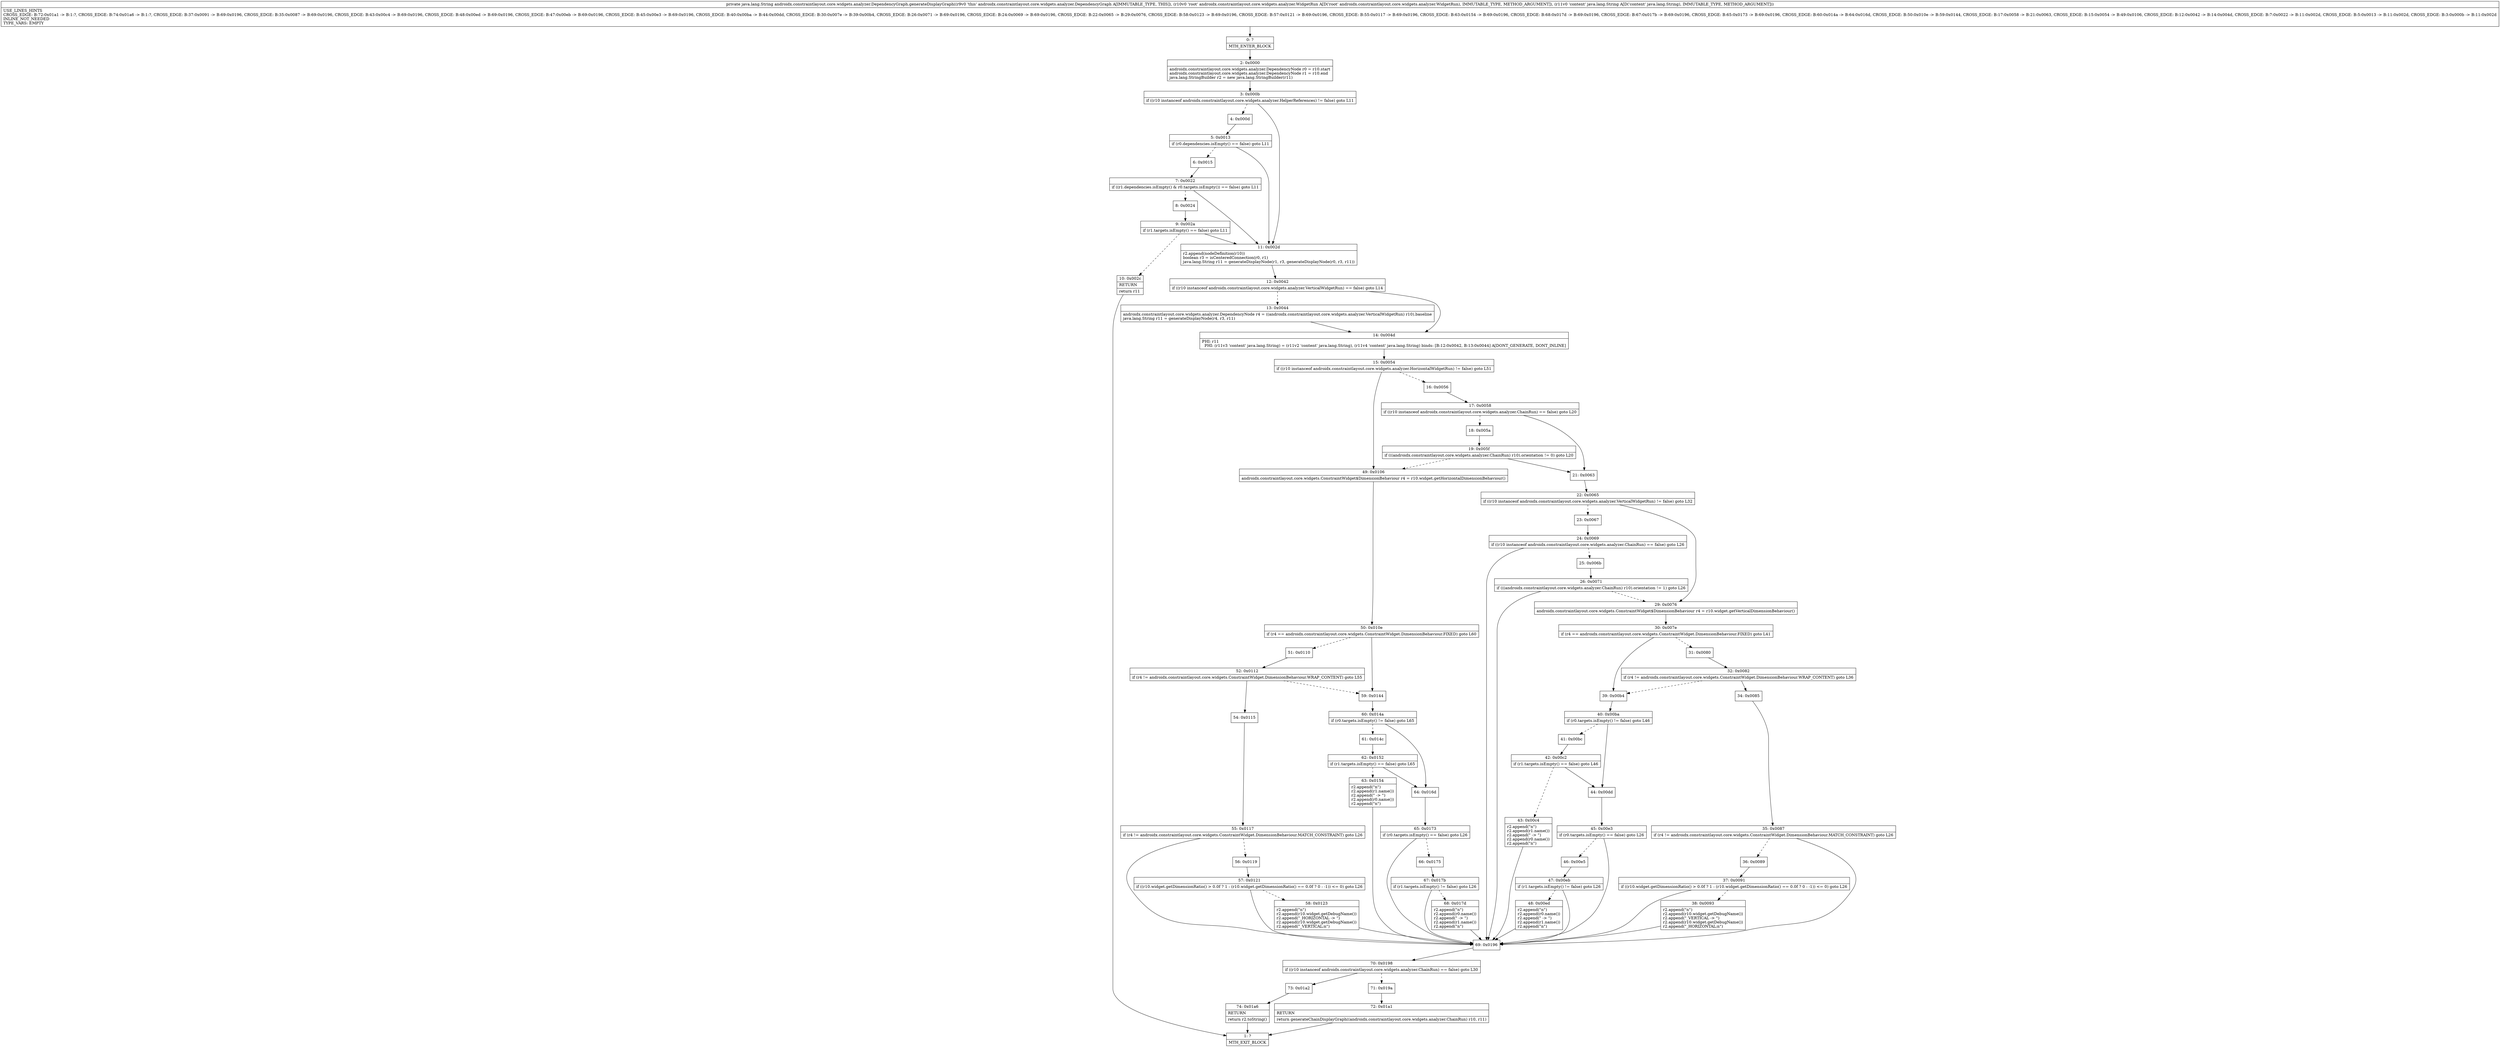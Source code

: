 digraph "CFG forandroidx.constraintlayout.core.widgets.analyzer.DependencyGraph.generateDisplayGraph(Landroidx\/constraintlayout\/core\/widgets\/analyzer\/WidgetRun;Ljava\/lang\/String;)Ljava\/lang\/String;" {
Node_0 [shape=record,label="{0\:\ ?|MTH_ENTER_BLOCK\l}"];
Node_2 [shape=record,label="{2\:\ 0x0000|androidx.constraintlayout.core.widgets.analyzer.DependencyNode r0 = r10.start\landroidx.constraintlayout.core.widgets.analyzer.DependencyNode r1 = r10.end\ljava.lang.StringBuilder r2 = new java.lang.StringBuilder(r11)\l}"];
Node_3 [shape=record,label="{3\:\ 0x000b|if ((r10 instanceof androidx.constraintlayout.core.widgets.analyzer.HelperReferences) != false) goto L11\l}"];
Node_4 [shape=record,label="{4\:\ 0x000d}"];
Node_5 [shape=record,label="{5\:\ 0x0013|if (r0.dependencies.isEmpty() == false) goto L11\l}"];
Node_6 [shape=record,label="{6\:\ 0x0015}"];
Node_7 [shape=record,label="{7\:\ 0x0022|if ((r1.dependencies.isEmpty() & r0.targets.isEmpty()) == false) goto L11\l}"];
Node_8 [shape=record,label="{8\:\ 0x0024}"];
Node_9 [shape=record,label="{9\:\ 0x002a|if (r1.targets.isEmpty() == false) goto L11\l}"];
Node_10 [shape=record,label="{10\:\ 0x002c|RETURN\l|return r11\l}"];
Node_1 [shape=record,label="{1\:\ ?|MTH_EXIT_BLOCK\l}"];
Node_11 [shape=record,label="{11\:\ 0x002d|r2.append(nodeDefinition(r10))\lboolean r3 = isCenteredConnection(r0, r1)\ljava.lang.String r11 = generateDisplayNode(r1, r3, generateDisplayNode(r0, r3, r11))\l}"];
Node_12 [shape=record,label="{12\:\ 0x0042|if ((r10 instanceof androidx.constraintlayout.core.widgets.analyzer.VerticalWidgetRun) == false) goto L14\l}"];
Node_13 [shape=record,label="{13\:\ 0x0044|androidx.constraintlayout.core.widgets.analyzer.DependencyNode r4 = ((androidx.constraintlayout.core.widgets.analyzer.VerticalWidgetRun) r10).baseline\ljava.lang.String r11 = generateDisplayNode(r4, r3, r11)\l}"];
Node_14 [shape=record,label="{14\:\ 0x004d|PHI: r11 \l  PHI: (r11v3 'content' java.lang.String) = (r11v2 'content' java.lang.String), (r11v4 'content' java.lang.String) binds: [B:12:0x0042, B:13:0x0044] A[DONT_GENERATE, DONT_INLINE]\l}"];
Node_15 [shape=record,label="{15\:\ 0x0054|if ((r10 instanceof androidx.constraintlayout.core.widgets.analyzer.HorizontalWidgetRun) != false) goto L51\l}"];
Node_16 [shape=record,label="{16\:\ 0x0056}"];
Node_17 [shape=record,label="{17\:\ 0x0058|if ((r10 instanceof androidx.constraintlayout.core.widgets.analyzer.ChainRun) == false) goto L20\l}"];
Node_18 [shape=record,label="{18\:\ 0x005a}"];
Node_19 [shape=record,label="{19\:\ 0x005f|if (((androidx.constraintlayout.core.widgets.analyzer.ChainRun) r10).orientation != 0) goto L20\l}"];
Node_21 [shape=record,label="{21\:\ 0x0063}"];
Node_22 [shape=record,label="{22\:\ 0x0065|if ((r10 instanceof androidx.constraintlayout.core.widgets.analyzer.VerticalWidgetRun) != false) goto L32\l}"];
Node_23 [shape=record,label="{23\:\ 0x0067}"];
Node_24 [shape=record,label="{24\:\ 0x0069|if ((r10 instanceof androidx.constraintlayout.core.widgets.analyzer.ChainRun) == false) goto L26\l}"];
Node_25 [shape=record,label="{25\:\ 0x006b}"];
Node_26 [shape=record,label="{26\:\ 0x0071|if (((androidx.constraintlayout.core.widgets.analyzer.ChainRun) r10).orientation != 1) goto L26\l}"];
Node_69 [shape=record,label="{69\:\ 0x0196}"];
Node_70 [shape=record,label="{70\:\ 0x0198|if ((r10 instanceof androidx.constraintlayout.core.widgets.analyzer.ChainRun) == false) goto L30\l}"];
Node_71 [shape=record,label="{71\:\ 0x019a}"];
Node_72 [shape=record,label="{72\:\ 0x01a1|RETURN\l|return generateChainDisplayGraph((androidx.constraintlayout.core.widgets.analyzer.ChainRun) r10, r11)\l}"];
Node_73 [shape=record,label="{73\:\ 0x01a2}"];
Node_74 [shape=record,label="{74\:\ 0x01a6|RETURN\l|return r2.toString()\l}"];
Node_29 [shape=record,label="{29\:\ 0x0076|androidx.constraintlayout.core.widgets.ConstraintWidget$DimensionBehaviour r4 = r10.widget.getVerticalDimensionBehaviour()\l}"];
Node_30 [shape=record,label="{30\:\ 0x007e|if (r4 == androidx.constraintlayout.core.widgets.ConstraintWidget.DimensionBehaviour.FIXED) goto L41\l}"];
Node_31 [shape=record,label="{31\:\ 0x0080}"];
Node_32 [shape=record,label="{32\:\ 0x0082|if (r4 != androidx.constraintlayout.core.widgets.ConstraintWidget.DimensionBehaviour.WRAP_CONTENT) goto L36\l}"];
Node_34 [shape=record,label="{34\:\ 0x0085}"];
Node_35 [shape=record,label="{35\:\ 0x0087|if (r4 != androidx.constraintlayout.core.widgets.ConstraintWidget.DimensionBehaviour.MATCH_CONSTRAINT) goto L26\l}"];
Node_36 [shape=record,label="{36\:\ 0x0089}"];
Node_37 [shape=record,label="{37\:\ 0x0091|if ((r10.widget.getDimensionRatio() \> 0.0f ? 1 : (r10.widget.getDimensionRatio() == 0.0f ? 0 : \-1)) \<= 0) goto L26\l}"];
Node_38 [shape=record,label="{38\:\ 0x0093|r2.append(\"n\")\lr2.append(r10.widget.getDebugName())\lr2.append(\"_VERTICAL \-\> \")\lr2.append(r10.widget.getDebugName())\lr2.append(\"_HORIZONTAL;n\")\l}"];
Node_39 [shape=record,label="{39\:\ 0x00b4}"];
Node_40 [shape=record,label="{40\:\ 0x00ba|if (r0.targets.isEmpty() != false) goto L46\l}"];
Node_41 [shape=record,label="{41\:\ 0x00bc}"];
Node_42 [shape=record,label="{42\:\ 0x00c2|if (r1.targets.isEmpty() == false) goto L46\l}"];
Node_43 [shape=record,label="{43\:\ 0x00c4|r2.append(\"n\")\lr2.append(r1.name())\lr2.append(\" \-\> \")\lr2.append(r0.name())\lr2.append(\"n\")\l}"];
Node_44 [shape=record,label="{44\:\ 0x00dd}"];
Node_45 [shape=record,label="{45\:\ 0x00e3|if (r0.targets.isEmpty() == false) goto L26\l}"];
Node_46 [shape=record,label="{46\:\ 0x00e5}"];
Node_47 [shape=record,label="{47\:\ 0x00eb|if (r1.targets.isEmpty() != false) goto L26\l}"];
Node_48 [shape=record,label="{48\:\ 0x00ed|r2.append(\"n\")\lr2.append(r0.name())\lr2.append(\" \-\> \")\lr2.append(r1.name())\lr2.append(\"n\")\l}"];
Node_49 [shape=record,label="{49\:\ 0x0106|androidx.constraintlayout.core.widgets.ConstraintWidget$DimensionBehaviour r4 = r10.widget.getHorizontalDimensionBehaviour()\l}"];
Node_50 [shape=record,label="{50\:\ 0x010e|if (r4 == androidx.constraintlayout.core.widgets.ConstraintWidget.DimensionBehaviour.FIXED) goto L60\l}"];
Node_51 [shape=record,label="{51\:\ 0x0110}"];
Node_52 [shape=record,label="{52\:\ 0x0112|if (r4 != androidx.constraintlayout.core.widgets.ConstraintWidget.DimensionBehaviour.WRAP_CONTENT) goto L55\l}"];
Node_54 [shape=record,label="{54\:\ 0x0115}"];
Node_55 [shape=record,label="{55\:\ 0x0117|if (r4 != androidx.constraintlayout.core.widgets.ConstraintWidget.DimensionBehaviour.MATCH_CONSTRAINT) goto L26\l}"];
Node_56 [shape=record,label="{56\:\ 0x0119}"];
Node_57 [shape=record,label="{57\:\ 0x0121|if ((r10.widget.getDimensionRatio() \> 0.0f ? 1 : (r10.widget.getDimensionRatio() == 0.0f ? 0 : \-1)) \<= 0) goto L26\l}"];
Node_58 [shape=record,label="{58\:\ 0x0123|r2.append(\"n\")\lr2.append(r10.widget.getDebugName())\lr2.append(\"_HORIZONTAL \-\> \")\lr2.append(r10.widget.getDebugName())\lr2.append(\"_VERTICAL;n\")\l}"];
Node_59 [shape=record,label="{59\:\ 0x0144}"];
Node_60 [shape=record,label="{60\:\ 0x014a|if (r0.targets.isEmpty() != false) goto L65\l}"];
Node_61 [shape=record,label="{61\:\ 0x014c}"];
Node_62 [shape=record,label="{62\:\ 0x0152|if (r1.targets.isEmpty() == false) goto L65\l}"];
Node_63 [shape=record,label="{63\:\ 0x0154|r2.append(\"n\")\lr2.append(r1.name())\lr2.append(\" \-\> \")\lr2.append(r0.name())\lr2.append(\"n\")\l}"];
Node_64 [shape=record,label="{64\:\ 0x016d}"];
Node_65 [shape=record,label="{65\:\ 0x0173|if (r0.targets.isEmpty() == false) goto L26\l}"];
Node_66 [shape=record,label="{66\:\ 0x0175}"];
Node_67 [shape=record,label="{67\:\ 0x017b|if (r1.targets.isEmpty() != false) goto L26\l}"];
Node_68 [shape=record,label="{68\:\ 0x017d|r2.append(\"n\")\lr2.append(r0.name())\lr2.append(\" \-\> \")\lr2.append(r1.name())\lr2.append(\"n\")\l}"];
MethodNode[shape=record,label="{private java.lang.String androidx.constraintlayout.core.widgets.analyzer.DependencyGraph.generateDisplayGraph((r9v0 'this' androidx.constraintlayout.core.widgets.analyzer.DependencyGraph A[IMMUTABLE_TYPE, THIS]), (r10v0 'root' androidx.constraintlayout.core.widgets.analyzer.WidgetRun A[D('root' androidx.constraintlayout.core.widgets.analyzer.WidgetRun), IMMUTABLE_TYPE, METHOD_ARGUMENT]), (r11v0 'content' java.lang.String A[D('content' java.lang.String), IMMUTABLE_TYPE, METHOD_ARGUMENT]))  | USE_LINES_HINTS\lCROSS_EDGE: B:72:0x01a1 \-\> B:1:?, CROSS_EDGE: B:74:0x01a6 \-\> B:1:?, CROSS_EDGE: B:37:0x0091 \-\> B:69:0x0196, CROSS_EDGE: B:35:0x0087 \-\> B:69:0x0196, CROSS_EDGE: B:43:0x00c4 \-\> B:69:0x0196, CROSS_EDGE: B:48:0x00ed \-\> B:69:0x0196, CROSS_EDGE: B:47:0x00eb \-\> B:69:0x0196, CROSS_EDGE: B:45:0x00e3 \-\> B:69:0x0196, CROSS_EDGE: B:40:0x00ba \-\> B:44:0x00dd, CROSS_EDGE: B:30:0x007e \-\> B:39:0x00b4, CROSS_EDGE: B:26:0x0071 \-\> B:69:0x0196, CROSS_EDGE: B:24:0x0069 \-\> B:69:0x0196, CROSS_EDGE: B:22:0x0065 \-\> B:29:0x0076, CROSS_EDGE: B:58:0x0123 \-\> B:69:0x0196, CROSS_EDGE: B:57:0x0121 \-\> B:69:0x0196, CROSS_EDGE: B:55:0x0117 \-\> B:69:0x0196, CROSS_EDGE: B:63:0x0154 \-\> B:69:0x0196, CROSS_EDGE: B:68:0x017d \-\> B:69:0x0196, CROSS_EDGE: B:67:0x017b \-\> B:69:0x0196, CROSS_EDGE: B:65:0x0173 \-\> B:69:0x0196, CROSS_EDGE: B:60:0x014a \-\> B:64:0x016d, CROSS_EDGE: B:50:0x010e \-\> B:59:0x0144, CROSS_EDGE: B:17:0x0058 \-\> B:21:0x0063, CROSS_EDGE: B:15:0x0054 \-\> B:49:0x0106, CROSS_EDGE: B:12:0x0042 \-\> B:14:0x004d, CROSS_EDGE: B:7:0x0022 \-\> B:11:0x002d, CROSS_EDGE: B:5:0x0013 \-\> B:11:0x002d, CROSS_EDGE: B:3:0x000b \-\> B:11:0x002d\lINLINE_NOT_NEEDED\lTYPE_VARS: EMPTY\l}"];
MethodNode -> Node_0;Node_0 -> Node_2;
Node_2 -> Node_3;
Node_3 -> Node_4[style=dashed];
Node_3 -> Node_11;
Node_4 -> Node_5;
Node_5 -> Node_6[style=dashed];
Node_5 -> Node_11;
Node_6 -> Node_7;
Node_7 -> Node_8[style=dashed];
Node_7 -> Node_11;
Node_8 -> Node_9;
Node_9 -> Node_10[style=dashed];
Node_9 -> Node_11;
Node_10 -> Node_1;
Node_11 -> Node_12;
Node_12 -> Node_13[style=dashed];
Node_12 -> Node_14;
Node_13 -> Node_14;
Node_14 -> Node_15;
Node_15 -> Node_16[style=dashed];
Node_15 -> Node_49;
Node_16 -> Node_17;
Node_17 -> Node_18[style=dashed];
Node_17 -> Node_21;
Node_18 -> Node_19;
Node_19 -> Node_21;
Node_19 -> Node_49[style=dashed];
Node_21 -> Node_22;
Node_22 -> Node_23[style=dashed];
Node_22 -> Node_29;
Node_23 -> Node_24;
Node_24 -> Node_25[style=dashed];
Node_24 -> Node_69;
Node_25 -> Node_26;
Node_26 -> Node_29[style=dashed];
Node_26 -> Node_69;
Node_69 -> Node_70;
Node_70 -> Node_71[style=dashed];
Node_70 -> Node_73;
Node_71 -> Node_72;
Node_72 -> Node_1;
Node_73 -> Node_74;
Node_74 -> Node_1;
Node_29 -> Node_30;
Node_30 -> Node_31[style=dashed];
Node_30 -> Node_39;
Node_31 -> Node_32;
Node_32 -> Node_34;
Node_32 -> Node_39[style=dashed];
Node_34 -> Node_35;
Node_35 -> Node_36[style=dashed];
Node_35 -> Node_69;
Node_36 -> Node_37;
Node_37 -> Node_38[style=dashed];
Node_37 -> Node_69;
Node_38 -> Node_69;
Node_39 -> Node_40;
Node_40 -> Node_41[style=dashed];
Node_40 -> Node_44;
Node_41 -> Node_42;
Node_42 -> Node_43[style=dashed];
Node_42 -> Node_44;
Node_43 -> Node_69;
Node_44 -> Node_45;
Node_45 -> Node_46[style=dashed];
Node_45 -> Node_69;
Node_46 -> Node_47;
Node_47 -> Node_48[style=dashed];
Node_47 -> Node_69;
Node_48 -> Node_69;
Node_49 -> Node_50;
Node_50 -> Node_51[style=dashed];
Node_50 -> Node_59;
Node_51 -> Node_52;
Node_52 -> Node_54;
Node_52 -> Node_59[style=dashed];
Node_54 -> Node_55;
Node_55 -> Node_56[style=dashed];
Node_55 -> Node_69;
Node_56 -> Node_57;
Node_57 -> Node_58[style=dashed];
Node_57 -> Node_69;
Node_58 -> Node_69;
Node_59 -> Node_60;
Node_60 -> Node_61[style=dashed];
Node_60 -> Node_64;
Node_61 -> Node_62;
Node_62 -> Node_63[style=dashed];
Node_62 -> Node_64;
Node_63 -> Node_69;
Node_64 -> Node_65;
Node_65 -> Node_66[style=dashed];
Node_65 -> Node_69;
Node_66 -> Node_67;
Node_67 -> Node_68[style=dashed];
Node_67 -> Node_69;
Node_68 -> Node_69;
}


